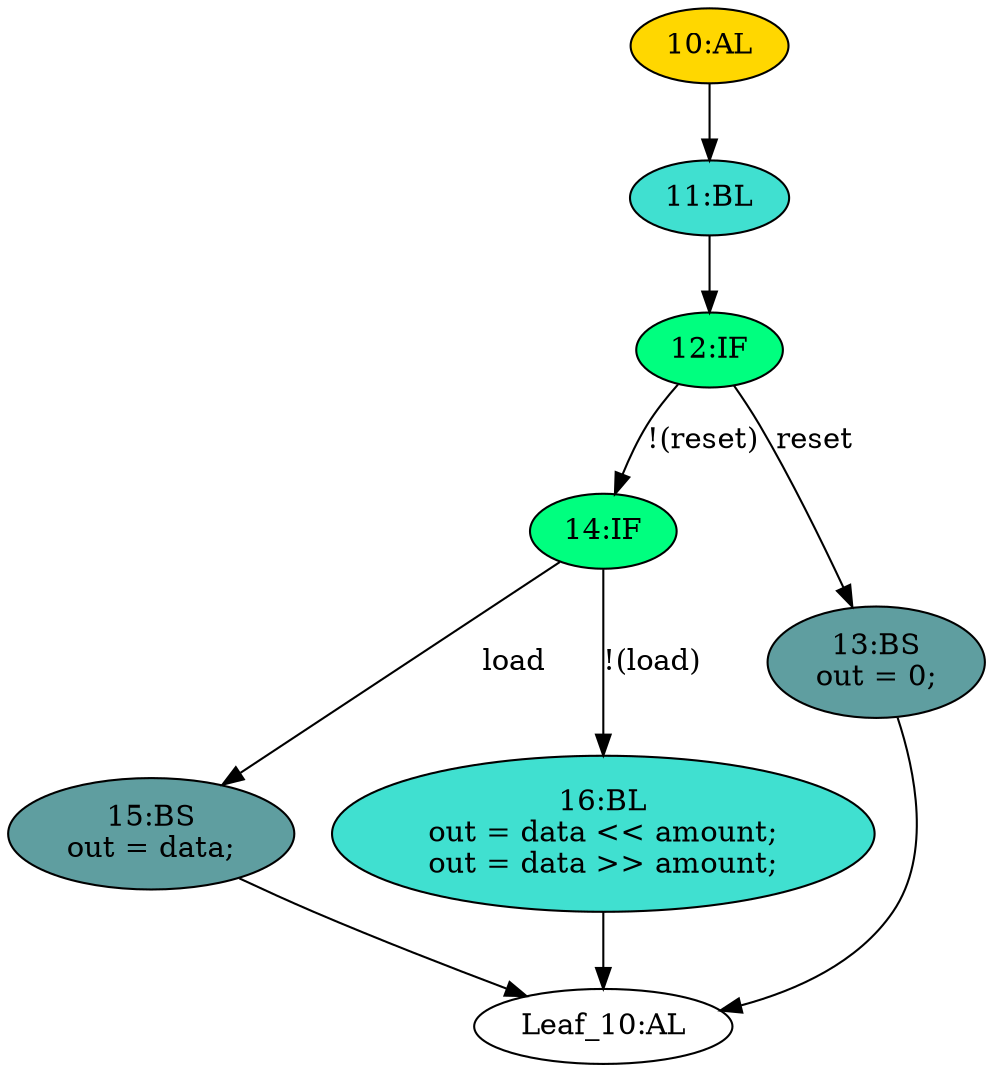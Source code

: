 strict digraph "" {
	node [label="\N"];
	"10:AL"	[ast="<pyverilog.vparser.ast.Always object at 0x7ff284b28c50>",
		clk_sens=True,
		fillcolor=gold,
		label="10:AL",
		sens="['clk']",
		statements="[]",
		style=filled,
		typ=Always,
		use_var="['load', 'reset', 'amount', 'data']"];
	"11:BL"	[ast="<pyverilog.vparser.ast.Block object at 0x7ff284b28e10>",
		fillcolor=turquoise,
		label="11:BL",
		statements="[]",
		style=filled,
		typ=Block];
	"10:AL" -> "11:BL"	[cond="[]",
		lineno=None];
	"12:IF"	[ast="<pyverilog.vparser.ast.IfStatement object at 0x7ff284b28e50>",
		fillcolor=springgreen,
		label="12:IF",
		statements="[]",
		style=filled,
		typ=IfStatement];
	"14:IF"	[ast="<pyverilog.vparser.ast.IfStatement object at 0x7ff284b28ed0>",
		fillcolor=springgreen,
		label="14:IF",
		statements="[]",
		style=filled,
		typ=IfStatement];
	"12:IF" -> "14:IF"	[cond="['reset']",
		label="!(reset)",
		lineno=12];
	"13:BS"	[ast="<pyverilog.vparser.ast.BlockingSubstitution object at 0x7ff28525ac10>",
		fillcolor=cadetblue,
		label="13:BS
out = 0;",
		statements="[<pyverilog.vparser.ast.BlockingSubstitution object at 0x7ff28525ac10>]",
		style=filled,
		typ=BlockingSubstitution];
	"12:IF" -> "13:BS"	[cond="['reset']",
		label=reset,
		lineno=12];
	"11:BL" -> "12:IF"	[cond="[]",
		lineno=None];
	"15:BS"	[ast="<pyverilog.vparser.ast.BlockingSubstitution object at 0x7ff284b28450>",
		fillcolor=cadetblue,
		label="15:BS
out = data;",
		statements="[<pyverilog.vparser.ast.BlockingSubstitution object at 0x7ff284b28450>]",
		style=filled,
		typ=BlockingSubstitution];
	"14:IF" -> "15:BS"	[cond="['load']",
		label=load,
		lineno=14];
	"16:BL"	[ast="<pyverilog.vparser.ast.Block object at 0x7ff284b28f10>",
		fillcolor=turquoise,
		label="16:BL
out = data << amount;
out = data >> amount;",
		statements="[<pyverilog.vparser.ast.BlockingSubstitution object at 0x7ff284b28f50>, <pyverilog.vparser.ast.BlockingSubstitution object at 0x7ff284b2e190>]",
		style=filled,
		typ=Block];
	"14:IF" -> "16:BL"	[cond="['load']",
		label="!(load)",
		lineno=14];
	"Leaf_10:AL"	[def_var="['out']",
		label="Leaf_10:AL"];
	"13:BS" -> "Leaf_10:AL"	[cond="[]",
		lineno=None];
	"15:BS" -> "Leaf_10:AL"	[cond="[]",
		lineno=None];
	"16:BL" -> "Leaf_10:AL"	[cond="[]",
		lineno=None];
}
